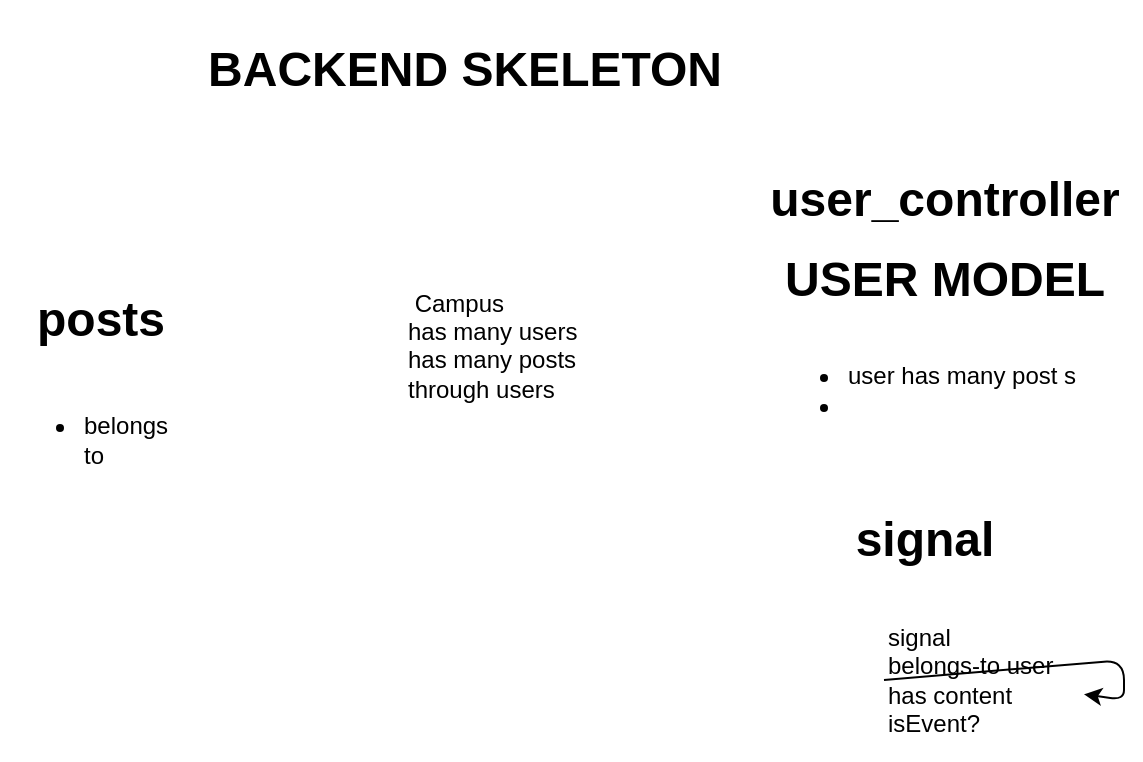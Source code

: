 <mxfile>
    <diagram id="jjjES4pSvoBlXL_CkdAW" name="Page-1">
        <mxGraphModel dx="1054" dy="2580" grid="1" gridSize="10" guides="1" tooltips="1" connect="1" arrows="1" fold="1" page="1" pageScale="1" pageWidth="850" pageHeight="1100" math="0" shadow="0">
            <root>
                <mxCell id="0"/>
                <mxCell id="1" parent="0"/>
                <mxCell id="3" value="BACKEND SKELETON" style="text;strokeColor=none;fillColor=none;html=1;fontSize=24;fontStyle=1;verticalAlign=middle;align=center;" vertex="1" parent="1">
                    <mxGeometry x="340" y="-1130" width="100" height="70" as="geometry"/>
                </mxCell>
                <mxCell id="4" value="USER MODEL" style="text;strokeColor=none;fillColor=none;html=1;fontSize=24;fontStyle=1;verticalAlign=middle;align=center;" vertex="1" parent="1">
                    <mxGeometry x="580" y="-1010" width="100" height="40" as="geometry"/>
                </mxCell>
                <mxCell id="6" value="user_controller&lt;br&gt;" style="text;strokeColor=none;fillColor=none;html=1;fontSize=24;fontStyle=1;verticalAlign=middle;align=center;" vertex="1" parent="1">
                    <mxGeometry x="580" y="-1050" width="100" height="40" as="geometry"/>
                </mxCell>
                <mxCell id="9" value="posts&lt;br&gt;" style="text;strokeColor=none;fillColor=none;html=1;fontSize=24;fontStyle=1;verticalAlign=middle;align=center;" vertex="1" parent="1">
                    <mxGeometry x="158" y="-990" width="100" height="40" as="geometry"/>
                </mxCell>
                <mxCell id="10" value="&amp;nbsp;Campus&lt;br&gt;has many users&lt;br&gt;has many posts through users&lt;br&gt;&amp;nbsp;" style="text;strokeColor=none;fillColor=none;html=1;whiteSpace=wrap;verticalAlign=middle;overflow=hidden;" vertex="1" parent="1">
                    <mxGeometry x="360" y="-990" width="100" height="80" as="geometry"/>
                </mxCell>
                <mxCell id="11" value="&lt;ul&gt;&lt;li&gt;user has many post s&lt;/li&gt;&lt;li&gt;&amp;nbsp;&lt;/li&gt;&lt;/ul&gt;" style="text;strokeColor=none;fillColor=none;html=1;whiteSpace=wrap;verticalAlign=middle;overflow=hidden;" vertex="1" parent="1">
                    <mxGeometry x="540" y="-970" width="180" height="70" as="geometry"/>
                </mxCell>
                <mxCell id="12" value="signal" style="text;strokeColor=none;fillColor=none;html=1;fontSize=24;fontStyle=1;verticalAlign=middle;align=center;" vertex="1" parent="1">
                    <mxGeometry x="570" y="-880" width="100" height="40" as="geometry"/>
                </mxCell>
                <mxCell id="13" value="signal&lt;br&gt;belongs-to user&lt;br&gt;has content isEvent?" style="text;strokeColor=none;fillColor=none;html=1;whiteSpace=wrap;verticalAlign=middle;overflow=hidden;" vertex="1" parent="1">
                    <mxGeometry x="600" y="-830" width="100" height="80" as="geometry"/>
                </mxCell>
                <mxCell id="15" style="edgeStyle=none;html=1;exitX=0;exitY=0.5;exitDx=0;exitDy=0;" edge="1" parent="1" source="13" target="13">
                    <mxGeometry relative="1" as="geometry"/>
                </mxCell>
                <mxCell id="16" value="&lt;ul&gt;&lt;li&gt;belongs to&amp;nbsp;&lt;/li&gt;&lt;/ul&gt;" style="text;strokeColor=none;fillColor=none;html=1;whiteSpace=wrap;verticalAlign=middle;overflow=hidden;" vertex="1" parent="1">
                    <mxGeometry x="158" y="-950" width="100" height="80" as="geometry"/>
                </mxCell>
            </root>
        </mxGraphModel>
    </diagram>
</mxfile>